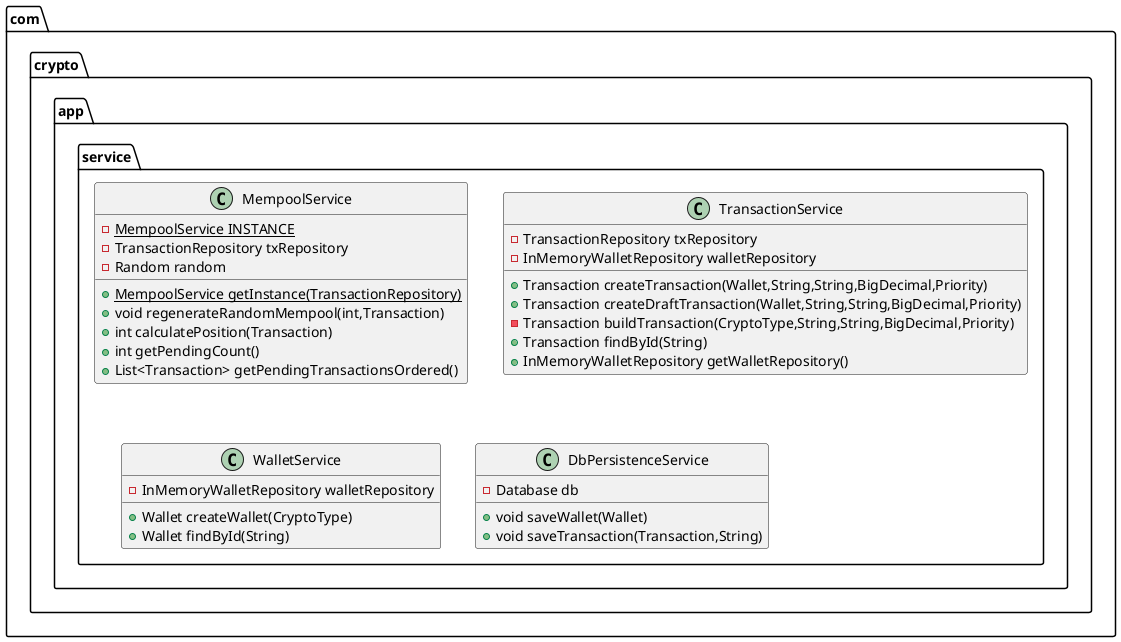 @startuml
class com.crypto.app.service.MempoolService {
- {static} MempoolService INSTANCE
- TransactionRepository txRepository
- Random random
+ {static} MempoolService getInstance(TransactionRepository)
+ void regenerateRandomMempool(int,Transaction)
+ int calculatePosition(Transaction)
+ int getPendingCount()
+ List<Transaction> getPendingTransactionsOrdered()
}


class com.crypto.app.service.TransactionService {
- TransactionRepository txRepository
- InMemoryWalletRepository walletRepository
+ Transaction createTransaction(Wallet,String,String,BigDecimal,Priority)
+ Transaction createDraftTransaction(Wallet,String,String,BigDecimal,Priority)
- Transaction buildTransaction(CryptoType,String,String,BigDecimal,Priority)
+ Transaction findById(String)
+ InMemoryWalletRepository getWalletRepository()
}


class com.crypto.app.service.WalletService {
- InMemoryWalletRepository walletRepository
+ Wallet createWallet(CryptoType)
+ Wallet findById(String)
}


class com.crypto.app.service.DbPersistenceService {
- Database db
+ void saveWallet(Wallet)
+ void saveTransaction(Transaction,String)
}


@enduml